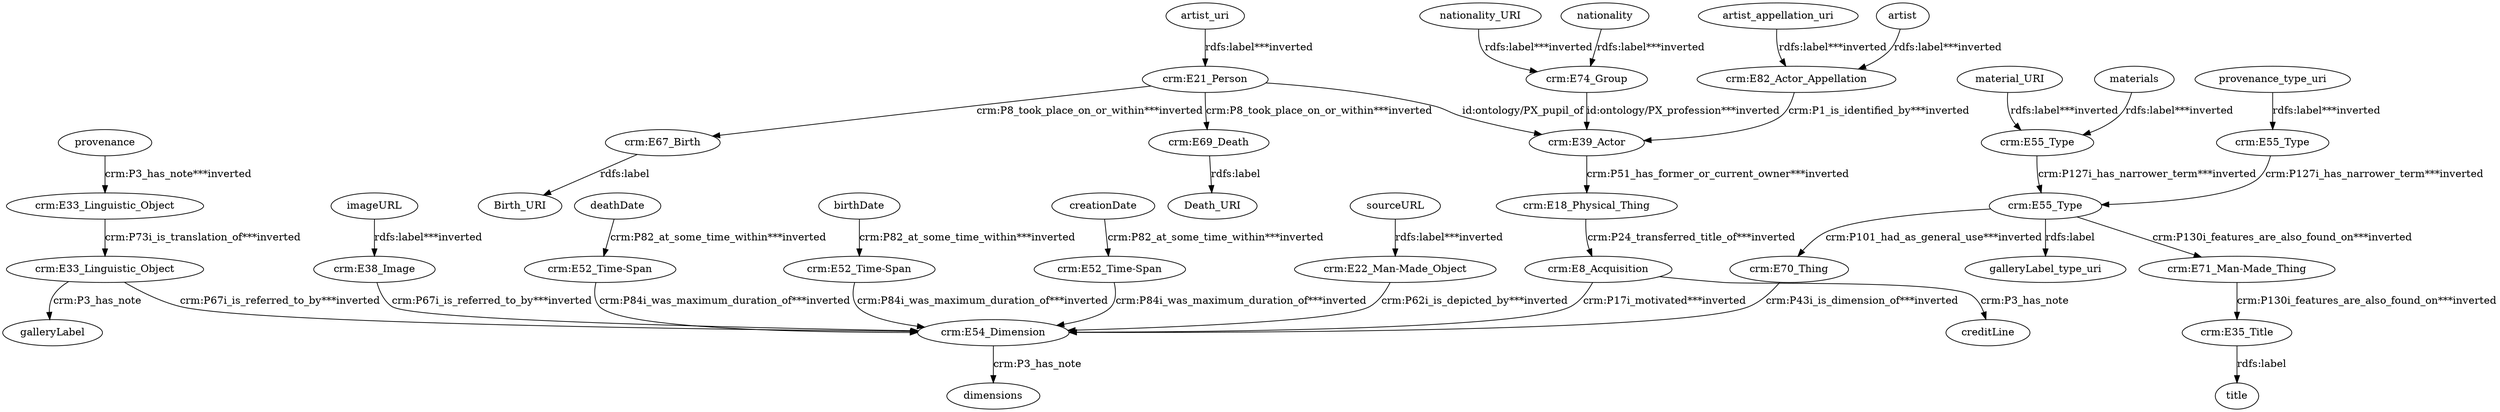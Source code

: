 digraph {
  artist [type=attribute_name,label=artist]
  "crm:E82_Actor_Appellation1" [type=class_uri,label="crm:E82_Actor_Appellation"]
  artist_appellation_uri [type=attribute_name,label=artist_appellation_uri]
  artist_uri [type=attribute_name,label=artist_uri]
  "crm:E21_Person1" [type=class_uri,label="crm:E21_Person"]
  birthDate [type=attribute_name,label=birthDate]
  "crm:E52_Time-Span1" [type=class_uri,label="crm:E52_Time-Span"]
  creationDate [type=attribute_name,label=creationDate]
  "crm:E52_Time-Span4" [type=class_uri,label="crm:E52_Time-Span"]
  "crm:E18_Physical_Thing" [type=class_uri,label="crm:E18_Physical_Thing"]
  "crm:E8_Acquisition1" [type=class_uri,label="crm:E8_Acquisition"]
  "crm:E39_Actor" [type=class_uri,label="crm:E39_Actor"]
  "crm:E67_Birth1" [type=class_uri,label="crm:E67_Birth"]
  "crm:E69_Death1" [type=class_uri,label="crm:E69_Death"]
  "crm:E22_Man-Made_Object1" [type=class_uri,label="crm:E22_Man-Made_Object"]
  "crm:E54_Dimension1" [type=class_uri,label="crm:E54_Dimension"]
  "crm:E33_Linguistic_Object1" [type=class_uri,label="crm:E33_Linguistic_Object"]
  "crm:E33_Linguistic_Object2" [type=class_uri,label="crm:E33_Linguistic_Object"]
  galleryLabel [type=attribute_name,label=galleryLabel]
  "crm:E35_Title1" [type=class_uri,label="crm:E35_Title"]
  title [type=attribute_name,label=title]
  "crm:E38_Image1" [type=class_uri,label="crm:E38_Image"]
  "crm:E52_Time-Span2" [type=class_uri,label="crm:E52_Time-Span"]
  dimensions [type=attribute_name,label=dimensions]
  "crm:E55_Type1" [type=class_uri,label="crm:E55_Type"]
  "crm:E55_Type3" [type=class_uri,label="crm:E55_Type"]
  "crm:E55_Type2" [type=class_uri,label="crm:E55_Type"]
  "crm:E70_Thing" [type=class_uri,label="crm:E70_Thing"]
  "crm:E71_Man-Made_Thing" [type=class_uri,label="crm:E71_Man-Made_Thing"]
  galleryLabel_type_uri [type=attribute_name,label=galleryLabel_type_uri]
  Birth_URI [type=attribute_name,label=Birth_URI]
  Death_URI [type=attribute_name,label=Death_URI]
  "crm:E74_Group1" [type=class_uri,label="crm:E74_Group"]
  creditLine [type=attribute_name,label=creditLine]
  deathDate [type=attribute_name,label=deathDate]
  imageURL [type=attribute_name,label=imageURL]
  material_URI [type=attribute_name,label=material_URI]
  materials [type=attribute_name,label=materials]
  nationality [type=attribute_name,label=nationality]
  nationality_URI [type=attribute_name,label=nationality_URI]
  provenance [type=attribute_name,label=provenance]
  provenance_type_uri [type=attribute_name,label=provenance_type_uri]
  sourceURL [type=attribute_name,label=sourceURL]
  artist -> "crm:E82_Actor_Appellation1" [type=st_property_uri,label="rdfs:label***inverted"]
  artist_appellation_uri -> "crm:E82_Actor_Appellation1" [type=st_property_uri,label="rdfs:label***inverted"]
  artist_uri -> "crm:E21_Person1" [type=st_property_uri,label="rdfs:label***inverted"]
  birthDate -> "crm:E52_Time-Span1" [type=st_property_uri,label="crm:P82_at_some_time_within***inverted"]
  creationDate -> "crm:E52_Time-Span4" [type=st_property_uri,label="crm:P82_at_some_time_within***inverted"]
  "crm:E18_Physical_Thing" -> "crm:E8_Acquisition1" [type=direct_property_uri,label="crm:P24_transferred_title_of***inverted"]
  "crm:E21_Person1" -> "crm:E39_Actor" [label="id:ontology/PX_pupil_of",type=direct_property_uri]
  "crm:E21_Person1" -> "crm:E67_Birth1" [type=inherited,label="crm:P8_took_place_on_or_within***inverted"]
  "crm:E21_Person1" -> "crm:E69_Death1" [type=inherited,label="crm:P8_took_place_on_or_within***inverted"]
  "crm:E22_Man-Made_Object1" -> "crm:E54_Dimension1" [type=inherited,label="crm:P62i_is_depicted_by***inverted"]
  "crm:E33_Linguistic_Object1" -> "crm:E33_Linguistic_Object2" [type=direct_property_uri,label="crm:P73i_is_translation_of***inverted"]
  "crm:E33_Linguistic_Object2" -> "crm:E54_Dimension1" [type=inherited,label="crm:P67i_is_referred_to_by***inverted"]
  "crm:E33_Linguistic_Object2" -> galleryLabel [label="crm:P3_has_note",type=st_property_uri]
  "crm:E35_Title1" -> title [label="rdfs:label",type=st_property_uri]
  "crm:E38_Image1" -> "crm:E54_Dimension1" [type=inherited,label="crm:P67i_is_referred_to_by***inverted"]
  "crm:E39_Actor" -> "crm:E18_Physical_Thing" [type=direct_property_uri,label="crm:P51_has_former_or_current_owner***inverted"]
  "crm:E52_Time-Span1" -> "crm:E54_Dimension1" [type=direct_property_uri,label="crm:P84i_was_maximum_duration_of***inverted"]
  "crm:E52_Time-Span2" -> "crm:E54_Dimension1" [type=direct_property_uri,label="crm:P84i_was_maximum_duration_of***inverted"]
  "crm:E52_Time-Span4" -> "crm:E54_Dimension1" [type=direct_property_uri,label="crm:P84i_was_maximum_duration_of***inverted"]
  "crm:E54_Dimension1" -> dimensions [label="crm:P3_has_note",type=st_property_uri]
  "crm:E55_Type1" -> "crm:E55_Type3" [type=direct_property_uri,label="crm:P127i_has_narrower_term***inverted"]
  "crm:E55_Type2" -> "crm:E55_Type3" [type=direct_property_uri,label="crm:P127i_has_narrower_term***inverted"]
  "crm:E55_Type3" -> "crm:E70_Thing" [type=direct_property_uri,label="crm:P101_had_as_general_use***inverted"]
  "crm:E55_Type3" -> "crm:E71_Man-Made_Thing" [type=inherited,label="crm:P130i_features_are_also_found_on***inverted"]
  "crm:E55_Type3" -> galleryLabel_type_uri [label="rdfs:label",type=st_property_uri]
  "crm:E67_Birth1" -> Birth_URI [label="rdfs:label",type=st_property_uri]
  "crm:E69_Death1" -> Death_URI [label="rdfs:label",type=st_property_uri]
  "crm:E70_Thing" -> "crm:E54_Dimension1" [type=direct_property_uri,label="crm:P43i_is_dimension_of***inverted"]
  "crm:E71_Man-Made_Thing" -> "crm:E35_Title1" [type=inherited,label="crm:P130i_features_are_also_found_on***inverted"]
  "crm:E74_Group1" -> "crm:E39_Actor" [type=direct_property_uri,label="id:ontology/PX_profession***inverted"]
  "crm:E82_Actor_Appellation1" -> "crm:E39_Actor" [type=inherited,label="crm:P1_is_identified_by***inverted"]
  "crm:E8_Acquisition1" -> creditLine [label="crm:P3_has_note",type=st_property_uri]
  "crm:E8_Acquisition1" -> "crm:E54_Dimension1" [type=inherited,label="crm:P17i_motivated***inverted"]
  deathDate -> "crm:E52_Time-Span2" [type=st_property_uri,label="crm:P82_at_some_time_within***inverted"]
  imageURL -> "crm:E38_Image1" [type=st_property_uri,label="rdfs:label***inverted"]
  material_URI -> "crm:E55_Type1" [type=st_property_uri,label="rdfs:label***inverted"]
  materials -> "crm:E55_Type1" [type=st_property_uri,label="rdfs:label***inverted"]
  nationality -> "crm:E74_Group1" [type=st_property_uri,label="rdfs:label***inverted"]
  nationality_URI -> "crm:E74_Group1" [type=st_property_uri,label="rdfs:label***inverted"]
  provenance -> "crm:E33_Linguistic_Object1" [type=st_property_uri,label="crm:P3_has_note***inverted"]
  provenance_type_uri -> "crm:E55_Type2" [type=st_property_uri,label="rdfs:label***inverted"]
  sourceURL -> "crm:E22_Man-Made_Object1" [type=st_property_uri,label="rdfs:label***inverted"]
}
